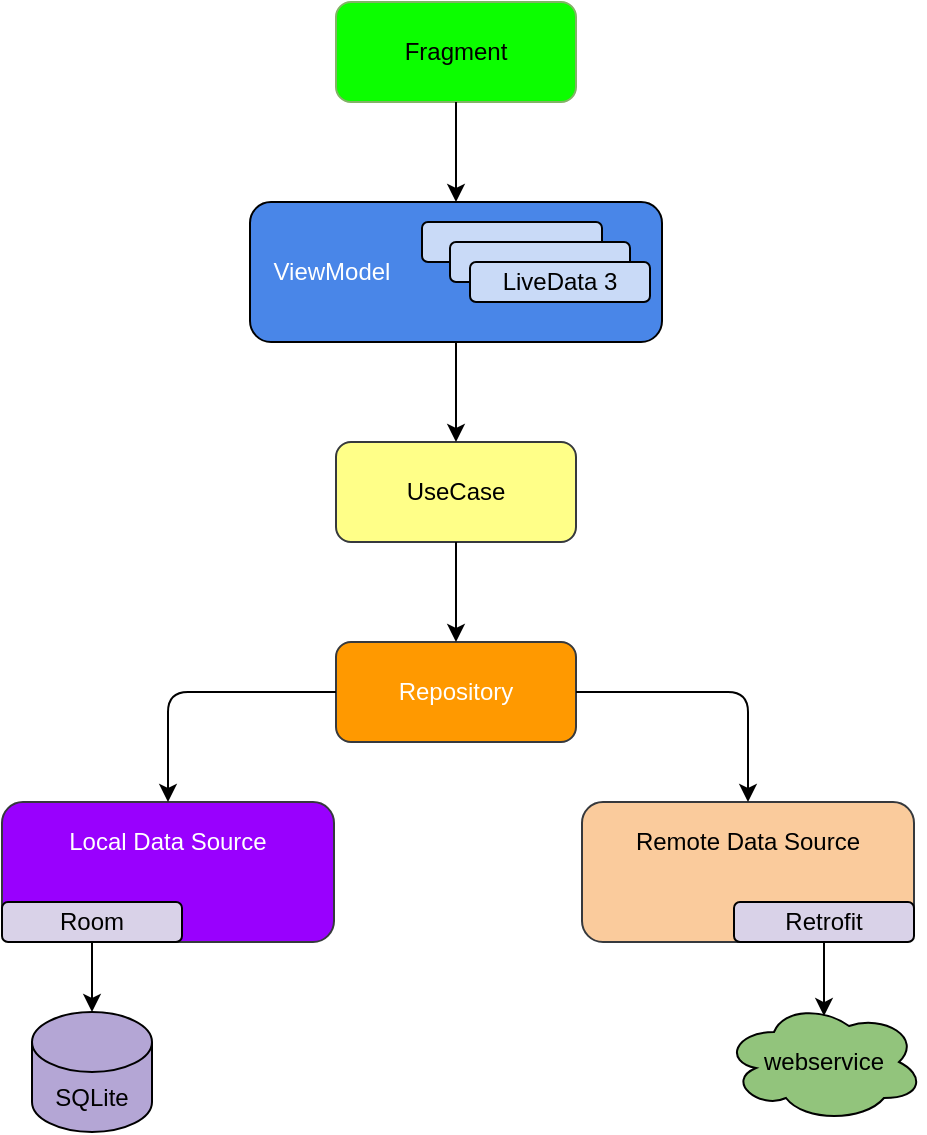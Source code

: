 <mxfile version="14.4.3" type="device"><diagram id="8WCxyRksfCjjFcw6nb6n" name="Page-1"><mxGraphModel dx="1186" dy="764" grid="1" gridSize="10" guides="1" tooltips="1" connect="1" arrows="1" fold="1" page="1" pageScale="1" pageWidth="827" pageHeight="1169" math="0" shadow="0"><root><mxCell id="0"/><mxCell id="1" parent="0"/><mxCell id="Cb-fmMQUHI2pUZqLMmGQ-1" value="Fragment" style="rounded=1;whiteSpace=wrap;html=1;strokeColor=#82b366;fillColor=#0CFE00;" vertex="1" parent="1"><mxGeometry x="357" y="80" width="120" height="50" as="geometry"/></mxCell><mxCell id="Cb-fmMQUHI2pUZqLMmGQ-2" value="" style="rounded=1;whiteSpace=wrap;html=1;fillColor=#4986E8;" vertex="1" parent="1"><mxGeometry x="314" y="180" width="206" height="70" as="geometry"/></mxCell><mxCell id="Cb-fmMQUHI2pUZqLMmGQ-5" value="" style="rounded=1;whiteSpace=wrap;html=1;fillColor=#C9DAF7;" vertex="1" parent="1"><mxGeometry x="400" y="190" width="90" height="20" as="geometry"/></mxCell><mxCell id="Cb-fmMQUHI2pUZqLMmGQ-8" value="" style="rounded=1;whiteSpace=wrap;html=1;fillColor=#C9DAF7;" vertex="1" parent="1"><mxGeometry x="414" y="200" width="90" height="20" as="geometry"/></mxCell><mxCell id="Cb-fmMQUHI2pUZqLMmGQ-9" value="LiveData 3" style="rounded=1;whiteSpace=wrap;html=1;fillColor=#C9DAF7;" vertex="1" parent="1"><mxGeometry x="424" y="210" width="90" height="20" as="geometry"/></mxCell><mxCell id="Cb-fmMQUHI2pUZqLMmGQ-10" value="ViewModel" style="text;html=1;strokeColor=none;fillColor=none;align=center;verticalAlign=middle;whiteSpace=wrap;rounded=0;fontColor=#FFFFFF;" vertex="1" parent="1"><mxGeometry x="320" y="205" width="70" height="20" as="geometry"/></mxCell><mxCell id="Cb-fmMQUHI2pUZqLMmGQ-11" value="UseCase" style="rounded=1;whiteSpace=wrap;html=1;strokeColor=#36393d;fillColor=#ffff88;" vertex="1" parent="1"><mxGeometry x="357" y="300" width="120" height="50" as="geometry"/></mxCell><mxCell id="Cb-fmMQUHI2pUZqLMmGQ-12" value="Repository" style="rounded=1;whiteSpace=wrap;html=1;strokeColor=#36393d;fillColor=#FF9900;fontColor=#FFFFFF;" vertex="1" parent="1"><mxGeometry x="357" y="400" width="120" height="50" as="geometry"/></mxCell><mxCell id="Cb-fmMQUHI2pUZqLMmGQ-13" value="" style="rounded=1;whiteSpace=wrap;html=1;strokeColor=#36393d;fontColor=#FFFFFF;fillColor=#FACB9C;" vertex="1" parent="1"><mxGeometry x="480" y="480" width="166" height="70" as="geometry"/></mxCell><mxCell id="Cb-fmMQUHI2pUZqLMmGQ-14" value="Retrofit" style="rounded=1;whiteSpace=wrap;html=1;fillColor=#D9D2E8;" vertex="1" parent="1"><mxGeometry x="556" y="530" width="90" height="20" as="geometry"/></mxCell><mxCell id="Cb-fmMQUHI2pUZqLMmGQ-15" value="Remote Data Source" style="text;html=1;strokeColor=none;fillColor=none;align=center;verticalAlign=middle;whiteSpace=wrap;rounded=0;" vertex="1" parent="1"><mxGeometry x="498" y="490" width="130" height="20" as="geometry"/></mxCell><mxCell id="Cb-fmMQUHI2pUZqLMmGQ-18" value="" style="rounded=1;whiteSpace=wrap;html=1;strokeColor=#36393d;fontColor=#FFFFFF;fillColor=#9900FE;" vertex="1" parent="1"><mxGeometry x="190" y="480" width="166" height="70" as="geometry"/></mxCell><mxCell id="Cb-fmMQUHI2pUZqLMmGQ-19" value="Room" style="rounded=1;whiteSpace=wrap;html=1;fillColor=#D9D2E8;" vertex="1" parent="1"><mxGeometry x="190" y="530" width="90" height="20" as="geometry"/></mxCell><mxCell id="Cb-fmMQUHI2pUZqLMmGQ-20" value="Local Data Source" style="text;html=1;strokeColor=none;fillColor=none;align=center;verticalAlign=middle;whiteSpace=wrap;rounded=0;fontColor=#FFFFFF;" vertex="1" parent="1"><mxGeometry x="208" y="490" width="130" height="20" as="geometry"/></mxCell><mxCell id="Cb-fmMQUHI2pUZqLMmGQ-21" value="webservice" style="ellipse;shape=cloud;whiteSpace=wrap;html=1;fillColor=#92C47C;" vertex="1" parent="1"><mxGeometry x="551" y="580" width="100" height="60" as="geometry"/></mxCell><mxCell id="Cb-fmMQUHI2pUZqLMmGQ-23" value="SQLite" style="shape=cylinder3;whiteSpace=wrap;html=1;boundedLbl=1;backgroundOutline=1;size=15;fontColor=#000000;fillColor=#B4A6D5;" vertex="1" parent="1"><mxGeometry x="205" y="585" width="60" height="60" as="geometry"/></mxCell><mxCell id="Cb-fmMQUHI2pUZqLMmGQ-24" value="" style="endArrow=classic;html=1;fontColor=#000000;exitX=0.5;exitY=1;exitDx=0;exitDy=0;entryX=0.5;entryY=0;entryDx=0;entryDy=0;" edge="1" parent="1" source="Cb-fmMQUHI2pUZqLMmGQ-1" target="Cb-fmMQUHI2pUZqLMmGQ-2"><mxGeometry width="50" height="50" relative="1" as="geometry"><mxPoint x="550" y="360" as="sourcePoint"/><mxPoint x="600" y="310" as="targetPoint"/></mxGeometry></mxCell><mxCell id="Cb-fmMQUHI2pUZqLMmGQ-25" value="" style="endArrow=classic;html=1;fontColor=#000000;exitX=0.5;exitY=1;exitDx=0;exitDy=0;entryX=0.5;entryY=0;entryDx=0;entryDy=0;" edge="1" parent="1" source="Cb-fmMQUHI2pUZqLMmGQ-2" target="Cb-fmMQUHI2pUZqLMmGQ-11"><mxGeometry width="50" height="50" relative="1" as="geometry"><mxPoint x="550" y="360" as="sourcePoint"/><mxPoint x="600" y="310" as="targetPoint"/></mxGeometry></mxCell><mxCell id="Cb-fmMQUHI2pUZqLMmGQ-26" value="" style="endArrow=classic;html=1;fontColor=#000000;exitX=0.5;exitY=1;exitDx=0;exitDy=0;entryX=0.5;entryY=0;entryDx=0;entryDy=0;" edge="1" parent="1" source="Cb-fmMQUHI2pUZqLMmGQ-11" target="Cb-fmMQUHI2pUZqLMmGQ-12"><mxGeometry width="50" height="50" relative="1" as="geometry"><mxPoint x="550" y="360" as="sourcePoint"/><mxPoint x="600" y="310" as="targetPoint"/></mxGeometry></mxCell><mxCell id="Cb-fmMQUHI2pUZqLMmGQ-27" value="" style="endArrow=classic;html=1;fontColor=#000000;exitX=0;exitY=0.5;exitDx=0;exitDy=0;entryX=0.5;entryY=0;entryDx=0;entryDy=0;" edge="1" parent="1" source="Cb-fmMQUHI2pUZqLMmGQ-12" target="Cb-fmMQUHI2pUZqLMmGQ-18"><mxGeometry width="50" height="50" relative="1" as="geometry"><mxPoint x="550" y="360" as="sourcePoint"/><mxPoint x="600" y="310" as="targetPoint"/><Array as="points"><mxPoint x="273" y="425"/></Array></mxGeometry></mxCell><mxCell id="Cb-fmMQUHI2pUZqLMmGQ-28" value="" style="endArrow=classic;html=1;fontColor=#000000;exitX=1;exitY=0.5;exitDx=0;exitDy=0;entryX=0.5;entryY=0;entryDx=0;entryDy=0;" edge="1" parent="1" source="Cb-fmMQUHI2pUZqLMmGQ-12" target="Cb-fmMQUHI2pUZqLMmGQ-13"><mxGeometry width="50" height="50" relative="1" as="geometry"><mxPoint x="550" y="360" as="sourcePoint"/><mxPoint x="600" y="310" as="targetPoint"/><Array as="points"><mxPoint x="563" y="425"/></Array></mxGeometry></mxCell><mxCell id="Cb-fmMQUHI2pUZqLMmGQ-29" value="" style="endArrow=classic;html=1;fontColor=#000000;exitX=0.5;exitY=1;exitDx=0;exitDy=0;entryX=0.5;entryY=0.117;entryDx=0;entryDy=0;entryPerimeter=0;" edge="1" parent="1" source="Cb-fmMQUHI2pUZqLMmGQ-14" target="Cb-fmMQUHI2pUZqLMmGQ-21"><mxGeometry width="50" height="50" relative="1" as="geometry"><mxPoint x="550" y="360" as="sourcePoint"/><mxPoint x="600" y="310" as="targetPoint"/></mxGeometry></mxCell><mxCell id="Cb-fmMQUHI2pUZqLMmGQ-30" value="" style="endArrow=classic;html=1;fontColor=#000000;exitX=0.5;exitY=1;exitDx=0;exitDy=0;entryX=0.5;entryY=0;entryDx=0;entryDy=0;entryPerimeter=0;" edge="1" parent="1" source="Cb-fmMQUHI2pUZqLMmGQ-19" target="Cb-fmMQUHI2pUZqLMmGQ-23"><mxGeometry width="50" height="50" relative="1" as="geometry"><mxPoint x="550" y="360" as="sourcePoint"/><mxPoint x="600" y="310" as="targetPoint"/></mxGeometry></mxCell></root></mxGraphModel></diagram></mxfile>